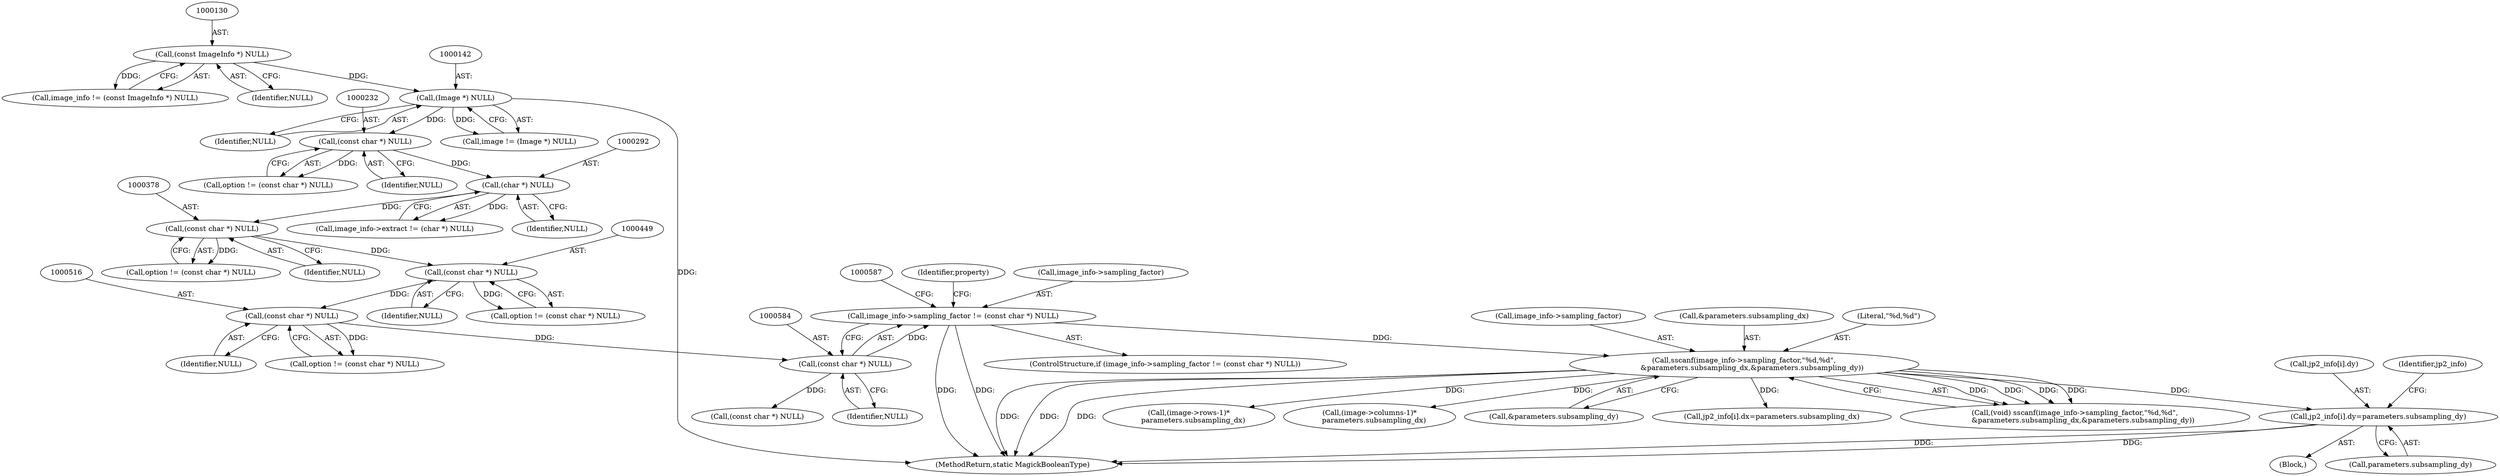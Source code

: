 digraph "0_ImageMagick_3d5ac8c20846871f1eb3068b65f93da7cd33bfd0_0@array" {
"1000768" [label="(Call,jp2_info[i].dy=parameters.subsampling_dy)"];
"1000588" [label="(Call,sscanf(image_info->sampling_factor,\"%d,%d\",\n       &parameters.subsampling_dx,&parameters.subsampling_dy))"];
"1000579" [label="(Call,image_info->sampling_factor != (const char *) NULL)"];
"1000583" [label="(Call,(const char *) NULL)"];
"1000515" [label="(Call,(const char *) NULL)"];
"1000448" [label="(Call,(const char *) NULL)"];
"1000377" [label="(Call,(const char *) NULL)"];
"1000291" [label="(Call,(char *) NULL)"];
"1000231" [label="(Call,(const char *) NULL)"];
"1000141" [label="(Call,(Image *) NULL)"];
"1000129" [label="(Call,(const ImageInfo *) NULL)"];
"1000759" [label="(Call,jp2_info[i].dx=parameters.subsampling_dx)"];
"1000768" [label="(Call,jp2_info[i].dy=parameters.subsampling_dy)"];
"1000578" [label="(ControlStructure,if (image_info->sampling_factor != (const char *) NULL))"];
"1000583" [label="(Call,(const char *) NULL)"];
"1000448" [label="(Call,(const char *) NULL)"];
"1000774" [label="(Call,parameters.subsampling_dy)"];
"1000517" [label="(Identifier,NULL)"];
"1000694" [label="(Block,)"];
"1000609" [label="(Call,(const char *) NULL)"];
"1000143" [label="(Identifier,NULL)"];
"1000515" [label="(Call,(const char *) NULL)"];
"1000513" [label="(Call,option != (const char *) NULL)"];
"1000585" [label="(Identifier,NULL)"];
"1000229" [label="(Call,option != (const char *) NULL)"];
"1000446" [label="(Call,option != (const char *) NULL)"];
"1000586" [label="(Call,(void) sscanf(image_info->sampling_factor,\"%d,%d\",\n       &parameters.subsampling_dx,&parameters.subsampling_dy))"];
"1000127" [label="(Call,image_info != (const ImageInfo *) NULL)"];
"1001297" [label="(MethodReturn,static MagickBooleanType)"];
"1000131" [label="(Identifier,NULL)"];
"1000287" [label="(Call,image_info->extract != (char *) NULL)"];
"1000231" [label="(Call,(const char *) NULL)"];
"1000579" [label="(Call,image_info->sampling_factor != (const char *) NULL)"];
"1000602" [label="(Identifier,property)"];
"1000592" [label="(Literal,\"%d,%d\")"];
"1000580" [label="(Call,image_info->sampling_factor)"];
"1000589" [label="(Call,image_info->sampling_factor)"];
"1000375" [label="(Call,option != (const char *) NULL)"];
"1000293" [label="(Identifier,NULL)"];
"1000291" [label="(Call,(char *) NULL)"];
"1000377" [label="(Call,(const char *) NULL)"];
"1000379" [label="(Identifier,NULL)"];
"1000593" [label="(Call,&parameters.subsampling_dx)"];
"1000141" [label="(Call,(Image *) NULL)"];
"1000588" [label="(Call,sscanf(image_info->sampling_factor,\"%d,%d\",\n       &parameters.subsampling_dx,&parameters.subsampling_dy))"];
"1000139" [label="(Call,image != (Image *) NULL)"];
"1000129" [label="(Call,(const ImageInfo *) NULL)"];
"1000864" [label="(Call,(image->rows-1)*\n    parameters.subsampling_dx)"];
"1000841" [label="(Call,(image->columns-1)*\n    parameters.subsampling_dx)"];
"1000597" [label="(Call,&parameters.subsampling_dy)"];
"1000780" [label="(Identifier,jp2_info)"];
"1000450" [label="(Identifier,NULL)"];
"1000769" [label="(Call,jp2_info[i].dy)"];
"1000233" [label="(Identifier,NULL)"];
"1000768" -> "1000694"  [label="AST: "];
"1000768" -> "1000774"  [label="CFG: "];
"1000769" -> "1000768"  [label="AST: "];
"1000774" -> "1000768"  [label="AST: "];
"1000780" -> "1000768"  [label="CFG: "];
"1000768" -> "1001297"  [label="DDG: "];
"1000768" -> "1001297"  [label="DDG: "];
"1000588" -> "1000768"  [label="DDG: "];
"1000588" -> "1000586"  [label="AST: "];
"1000588" -> "1000597"  [label="CFG: "];
"1000589" -> "1000588"  [label="AST: "];
"1000592" -> "1000588"  [label="AST: "];
"1000593" -> "1000588"  [label="AST: "];
"1000597" -> "1000588"  [label="AST: "];
"1000586" -> "1000588"  [label="CFG: "];
"1000588" -> "1001297"  [label="DDG: "];
"1000588" -> "1001297"  [label="DDG: "];
"1000588" -> "1001297"  [label="DDG: "];
"1000588" -> "1000586"  [label="DDG: "];
"1000588" -> "1000586"  [label="DDG: "];
"1000588" -> "1000586"  [label="DDG: "];
"1000588" -> "1000586"  [label="DDG: "];
"1000579" -> "1000588"  [label="DDG: "];
"1000588" -> "1000759"  [label="DDG: "];
"1000588" -> "1000841"  [label="DDG: "];
"1000588" -> "1000864"  [label="DDG: "];
"1000579" -> "1000578"  [label="AST: "];
"1000579" -> "1000583"  [label="CFG: "];
"1000580" -> "1000579"  [label="AST: "];
"1000583" -> "1000579"  [label="AST: "];
"1000587" -> "1000579"  [label="CFG: "];
"1000602" -> "1000579"  [label="CFG: "];
"1000579" -> "1001297"  [label="DDG: "];
"1000579" -> "1001297"  [label="DDG: "];
"1000583" -> "1000579"  [label="DDG: "];
"1000583" -> "1000585"  [label="CFG: "];
"1000584" -> "1000583"  [label="AST: "];
"1000585" -> "1000583"  [label="AST: "];
"1000515" -> "1000583"  [label="DDG: "];
"1000583" -> "1000609"  [label="DDG: "];
"1000515" -> "1000513"  [label="AST: "];
"1000515" -> "1000517"  [label="CFG: "];
"1000516" -> "1000515"  [label="AST: "];
"1000517" -> "1000515"  [label="AST: "];
"1000513" -> "1000515"  [label="CFG: "];
"1000515" -> "1000513"  [label="DDG: "];
"1000448" -> "1000515"  [label="DDG: "];
"1000448" -> "1000446"  [label="AST: "];
"1000448" -> "1000450"  [label="CFG: "];
"1000449" -> "1000448"  [label="AST: "];
"1000450" -> "1000448"  [label="AST: "];
"1000446" -> "1000448"  [label="CFG: "];
"1000448" -> "1000446"  [label="DDG: "];
"1000377" -> "1000448"  [label="DDG: "];
"1000377" -> "1000375"  [label="AST: "];
"1000377" -> "1000379"  [label="CFG: "];
"1000378" -> "1000377"  [label="AST: "];
"1000379" -> "1000377"  [label="AST: "];
"1000375" -> "1000377"  [label="CFG: "];
"1000377" -> "1000375"  [label="DDG: "];
"1000291" -> "1000377"  [label="DDG: "];
"1000291" -> "1000287"  [label="AST: "];
"1000291" -> "1000293"  [label="CFG: "];
"1000292" -> "1000291"  [label="AST: "];
"1000293" -> "1000291"  [label="AST: "];
"1000287" -> "1000291"  [label="CFG: "];
"1000291" -> "1000287"  [label="DDG: "];
"1000231" -> "1000291"  [label="DDG: "];
"1000231" -> "1000229"  [label="AST: "];
"1000231" -> "1000233"  [label="CFG: "];
"1000232" -> "1000231"  [label="AST: "];
"1000233" -> "1000231"  [label="AST: "];
"1000229" -> "1000231"  [label="CFG: "];
"1000231" -> "1000229"  [label="DDG: "];
"1000141" -> "1000231"  [label="DDG: "];
"1000141" -> "1000139"  [label="AST: "];
"1000141" -> "1000143"  [label="CFG: "];
"1000142" -> "1000141"  [label="AST: "];
"1000143" -> "1000141"  [label="AST: "];
"1000139" -> "1000141"  [label="CFG: "];
"1000141" -> "1001297"  [label="DDG: "];
"1000141" -> "1000139"  [label="DDG: "];
"1000129" -> "1000141"  [label="DDG: "];
"1000129" -> "1000127"  [label="AST: "];
"1000129" -> "1000131"  [label="CFG: "];
"1000130" -> "1000129"  [label="AST: "];
"1000131" -> "1000129"  [label="AST: "];
"1000127" -> "1000129"  [label="CFG: "];
"1000129" -> "1000127"  [label="DDG: "];
}
